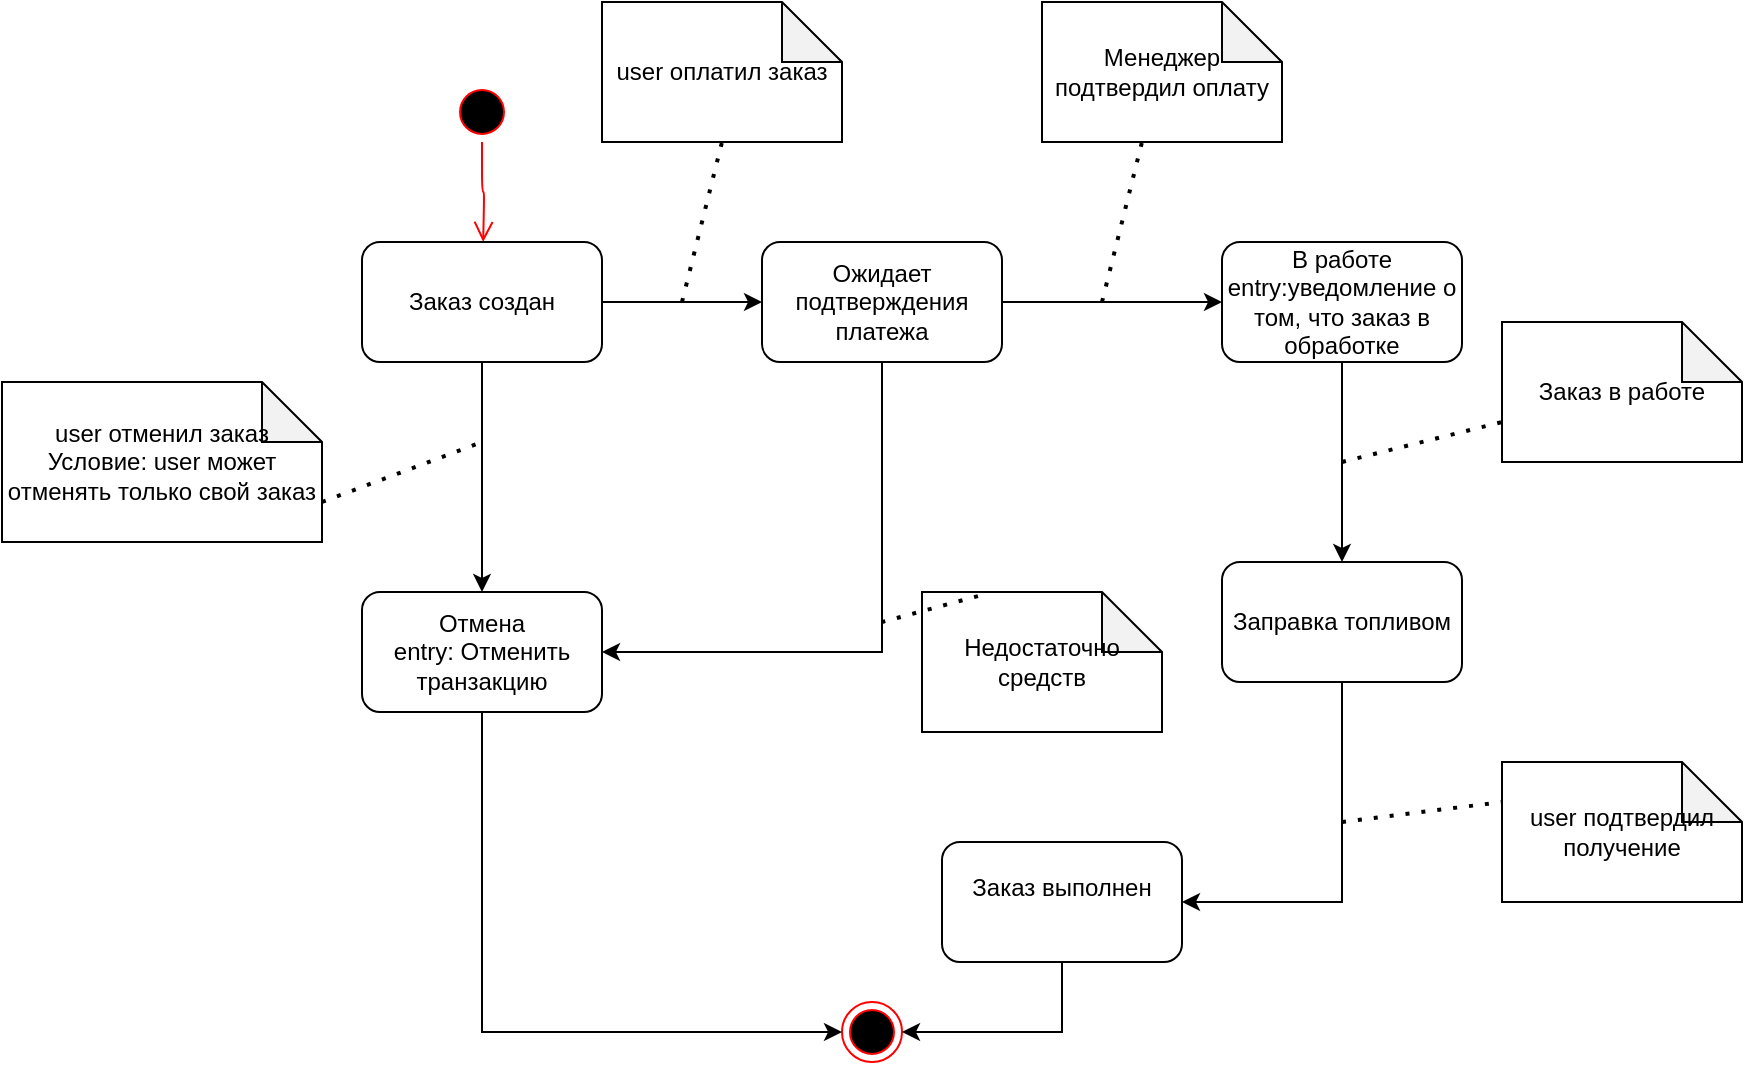 <mxfile version="24.8.6">
  <diagram name="Page-1" id="58cdce13-f638-feb5-8d6f-7d28b1aa9fa0">
    <mxGraphModel dx="1397" dy="788" grid="1" gridSize="10" guides="1" tooltips="1" connect="1" arrows="1" fold="1" page="1" pageScale="1" pageWidth="1100" pageHeight="850" background="none" math="0" shadow="0">
      <root>
        <mxCell id="0" />
        <mxCell id="1" parent="0" />
        <mxCell id="382b91b5511bd0f7-1" value="" style="ellipse;html=1;shape=startState;fillColor=#000000;strokeColor=#ff0000;rounded=1;shadow=0;comic=0;labelBackgroundColor=none;fontFamily=Verdana;fontSize=12;fontColor=#000000;align=center;direction=south;" parent="1" vertex="1">
          <mxGeometry x="315" y="110" width="30" height="30" as="geometry" />
        </mxCell>
        <mxCell id="2a3bc250acf0617d-9" style="edgeStyle=orthogonalEdgeStyle;html=1;labelBackgroundColor=none;endArrow=open;endSize=8;strokeColor=#ff0000;fontFamily=Verdana;fontSize=12;align=left;" parent="1" source="382b91b5511bd0f7-1" edge="1">
          <mxGeometry relative="1" as="geometry">
            <mxPoint x="330.583" y="190" as="targetPoint" />
          </mxGeometry>
        </mxCell>
        <mxCell id="24f968d109e7d6b4-3" value="" style="ellipse;html=1;shape=endState;fillColor=#000000;strokeColor=#ff0000;rounded=1;shadow=0;comic=0;labelBackgroundColor=none;fontFamily=Verdana;fontSize=12;fontColor=#000000;align=center;" parent="1" vertex="1">
          <mxGeometry x="510" y="570" width="30" height="30" as="geometry" />
        </mxCell>
        <mxCell id="o4P8IR0bBONix-57h_rP-2" style="edgeStyle=orthogonalEdgeStyle;rounded=0;orthogonalLoop=1;jettySize=auto;html=1;" edge="1" parent="1" source="o4P8IR0bBONix-57h_rP-1" target="o4P8IR0bBONix-57h_rP-3">
          <mxGeometry relative="1" as="geometry">
            <mxPoint x="530" y="220" as="targetPoint" />
          </mxGeometry>
        </mxCell>
        <mxCell id="o4P8IR0bBONix-57h_rP-6" style="edgeStyle=orthogonalEdgeStyle;rounded=0;orthogonalLoop=1;jettySize=auto;html=1;" edge="1" parent="1" source="o4P8IR0bBONix-57h_rP-1" target="o4P8IR0bBONix-57h_rP-7">
          <mxGeometry relative="1" as="geometry">
            <mxPoint x="330" y="340" as="targetPoint" />
          </mxGeometry>
        </mxCell>
        <mxCell id="o4P8IR0bBONix-57h_rP-1" value="Заказ создан" style="rounded=1;whiteSpace=wrap;html=1;" vertex="1" parent="1">
          <mxGeometry x="270" y="190" width="120" height="60" as="geometry" />
        </mxCell>
        <mxCell id="o4P8IR0bBONix-57h_rP-4" style="edgeStyle=orthogonalEdgeStyle;rounded=0;orthogonalLoop=1;jettySize=auto;html=1;" edge="1" parent="1" source="o4P8IR0bBONix-57h_rP-3" target="o4P8IR0bBONix-57h_rP-5">
          <mxGeometry relative="1" as="geometry">
            <mxPoint x="700" y="220" as="targetPoint" />
          </mxGeometry>
        </mxCell>
        <mxCell id="o4P8IR0bBONix-57h_rP-9" style="edgeStyle=orthogonalEdgeStyle;rounded=0;orthogonalLoop=1;jettySize=auto;html=1;entryX=1;entryY=0.5;entryDx=0;entryDy=0;" edge="1" parent="1" source="o4P8IR0bBONix-57h_rP-3" target="o4P8IR0bBONix-57h_rP-7">
          <mxGeometry relative="1" as="geometry">
            <Array as="points">
              <mxPoint x="530" y="395" />
            </Array>
          </mxGeometry>
        </mxCell>
        <mxCell id="o4P8IR0bBONix-57h_rP-3" value="Ожидает подтверждения платежа" style="rounded=1;whiteSpace=wrap;html=1;" vertex="1" parent="1">
          <mxGeometry x="470" y="190" width="120" height="60" as="geometry" />
        </mxCell>
        <mxCell id="o4P8IR0bBONix-57h_rP-10" style="edgeStyle=orthogonalEdgeStyle;rounded=0;orthogonalLoop=1;jettySize=auto;html=1;" edge="1" parent="1" source="o4P8IR0bBONix-57h_rP-5" target="o4P8IR0bBONix-57h_rP-11">
          <mxGeometry relative="1" as="geometry">
            <mxPoint x="660" y="370" as="targetPoint" />
          </mxGeometry>
        </mxCell>
        <mxCell id="o4P8IR0bBONix-57h_rP-5" value="В работе&lt;div&gt;entry:уведомление о том, что заказ в обработке&lt;/div&gt;" style="rounded=1;whiteSpace=wrap;html=1;" vertex="1" parent="1">
          <mxGeometry x="700" y="190" width="120" height="60" as="geometry" />
        </mxCell>
        <mxCell id="o4P8IR0bBONix-57h_rP-24" style="edgeStyle=orthogonalEdgeStyle;rounded=0;orthogonalLoop=1;jettySize=auto;html=1;entryX=0;entryY=0.5;entryDx=0;entryDy=0;" edge="1" parent="1" source="o4P8IR0bBONix-57h_rP-7" target="24f968d109e7d6b4-3">
          <mxGeometry relative="1" as="geometry">
            <Array as="points">
              <mxPoint x="330" y="585" />
            </Array>
          </mxGeometry>
        </mxCell>
        <mxCell id="o4P8IR0bBONix-57h_rP-7" value="Отмена&lt;br&gt;entry: Отменить транзакцию" style="rounded=1;whiteSpace=wrap;html=1;" vertex="1" parent="1">
          <mxGeometry x="270" y="365" width="120" height="60" as="geometry" />
        </mxCell>
        <mxCell id="o4P8IR0bBONix-57h_rP-21" style="edgeStyle=orthogonalEdgeStyle;rounded=0;orthogonalLoop=1;jettySize=auto;html=1;" edge="1" parent="1" source="o4P8IR0bBONix-57h_rP-11" target="o4P8IR0bBONix-57h_rP-22">
          <mxGeometry relative="1" as="geometry">
            <mxPoint x="800" y="570" as="targetPoint" />
            <Array as="points">
              <mxPoint x="760" y="520" />
            </Array>
          </mxGeometry>
        </mxCell>
        <mxCell id="o4P8IR0bBONix-57h_rP-11" value="Заправка топливом" style="rounded=1;whiteSpace=wrap;html=1;" vertex="1" parent="1">
          <mxGeometry x="700" y="350" width="120" height="60" as="geometry" />
        </mxCell>
        <mxCell id="o4P8IR0bBONix-57h_rP-12" value="user оплатил заказ" style="shape=note;whiteSpace=wrap;html=1;backgroundOutline=1;darkOpacity=0.05;" vertex="1" parent="1">
          <mxGeometry x="390" y="70" width="120" height="70" as="geometry" />
        </mxCell>
        <mxCell id="o4P8IR0bBONix-57h_rP-17" value="" style="endArrow=none;dashed=1;html=1;dashPattern=1 3;strokeWidth=2;rounded=0;entryX=0.5;entryY=1;entryDx=0;entryDy=0;entryPerimeter=0;" edge="1" parent="1" target="o4P8IR0bBONix-57h_rP-12">
          <mxGeometry width="50" height="50" relative="1" as="geometry">
            <mxPoint x="430" y="220" as="sourcePoint" />
            <mxPoint x="540" y="370" as="targetPoint" />
            <Array as="points" />
          </mxGeometry>
        </mxCell>
        <mxCell id="o4P8IR0bBONix-57h_rP-18" value="Менеджер подтвердил оплату" style="shape=note;whiteSpace=wrap;html=1;backgroundOutline=1;darkOpacity=0.05;" vertex="1" parent="1">
          <mxGeometry x="610" y="70" width="120" height="70" as="geometry" />
        </mxCell>
        <mxCell id="o4P8IR0bBONix-57h_rP-19" value="user отменил заказ&lt;div&gt;Условие: user может отменять только свой заказ&lt;/div&gt;" style="shape=note;whiteSpace=wrap;html=1;backgroundOutline=1;darkOpacity=0.05;" vertex="1" parent="1">
          <mxGeometry x="90" y="260" width="160" height="80" as="geometry" />
        </mxCell>
        <mxCell id="o4P8IR0bBONix-57h_rP-20" value="Заказ в работе" style="shape=note;whiteSpace=wrap;html=1;backgroundOutline=1;darkOpacity=0.05;" vertex="1" parent="1">
          <mxGeometry x="840" y="230" width="120" height="70" as="geometry" />
        </mxCell>
        <mxCell id="o4P8IR0bBONix-57h_rP-23" style="edgeStyle=orthogonalEdgeStyle;rounded=0;orthogonalLoop=1;jettySize=auto;html=1;entryX=1;entryY=0.5;entryDx=0;entryDy=0;" edge="1" parent="1" source="o4P8IR0bBONix-57h_rP-22" target="24f968d109e7d6b4-3">
          <mxGeometry relative="1" as="geometry">
            <Array as="points">
              <mxPoint x="620" y="585" />
            </Array>
          </mxGeometry>
        </mxCell>
        <mxCell id="o4P8IR0bBONix-57h_rP-22" value="Заказ выполнен&lt;div&gt;&lt;br&gt;&lt;/div&gt;" style="rounded=1;whiteSpace=wrap;html=1;" vertex="1" parent="1">
          <mxGeometry x="560" y="490" width="120" height="60" as="geometry" />
        </mxCell>
        <mxCell id="o4P8IR0bBONix-57h_rP-25" value="user подтвердил получение" style="shape=note;whiteSpace=wrap;html=1;backgroundOutline=1;darkOpacity=0.05;" vertex="1" parent="1">
          <mxGeometry x="840" y="450" width="120" height="70" as="geometry" />
        </mxCell>
        <mxCell id="o4P8IR0bBONix-57h_rP-26" value="Недостаточно средств" style="shape=note;whiteSpace=wrap;html=1;backgroundOutline=1;darkOpacity=0.05;" vertex="1" parent="1">
          <mxGeometry x="550" y="365" width="120" height="70" as="geometry" />
        </mxCell>
        <mxCell id="o4P8IR0bBONix-57h_rP-27" value="" style="endArrow=none;dashed=1;html=1;dashPattern=1 3;strokeWidth=2;rounded=0;entryX=0.5;entryY=1;entryDx=0;entryDy=0;entryPerimeter=0;" edge="1" parent="1">
          <mxGeometry width="50" height="50" relative="1" as="geometry">
            <mxPoint x="640" y="220" as="sourcePoint" />
            <mxPoint x="660" y="140" as="targetPoint" />
            <Array as="points" />
          </mxGeometry>
        </mxCell>
        <mxCell id="o4P8IR0bBONix-57h_rP-28" value="" style="endArrow=none;dashed=1;html=1;dashPattern=1 3;strokeWidth=2;rounded=0;" edge="1" parent="1" target="o4P8IR0bBONix-57h_rP-20">
          <mxGeometry width="50" height="50" relative="1" as="geometry">
            <mxPoint x="760" y="300" as="sourcePoint" />
            <mxPoint x="920" y="190" as="targetPoint" />
            <Array as="points" />
          </mxGeometry>
        </mxCell>
        <mxCell id="o4P8IR0bBONix-57h_rP-29" value="" style="endArrow=none;dashed=1;html=1;dashPattern=1 3;strokeWidth=2;rounded=0;entryX=0.5;entryY=1;entryDx=0;entryDy=0;entryPerimeter=0;" edge="1" parent="1">
          <mxGeometry width="50" height="50" relative="1" as="geometry">
            <mxPoint x="760" y="480" as="sourcePoint" />
            <mxPoint x="840" y="470" as="targetPoint" />
            <Array as="points" />
          </mxGeometry>
        </mxCell>
        <mxCell id="o4P8IR0bBONix-57h_rP-30" value="" style="endArrow=none;dashed=1;html=1;dashPattern=1 3;strokeWidth=2;rounded=0;" edge="1" parent="1">
          <mxGeometry width="50" height="50" relative="1" as="geometry">
            <mxPoint x="250" y="320" as="sourcePoint" />
            <mxPoint x="330" y="290" as="targetPoint" />
            <Array as="points" />
          </mxGeometry>
        </mxCell>
        <mxCell id="o4P8IR0bBONix-57h_rP-31" value="" style="endArrow=none;dashed=1;html=1;dashPattern=1 3;strokeWidth=2;rounded=0;exitX=0.233;exitY=0.029;exitDx=0;exitDy=0;exitPerimeter=0;" edge="1" parent="1" source="o4P8IR0bBONix-57h_rP-26">
          <mxGeometry width="50" height="50" relative="1" as="geometry">
            <mxPoint x="450" y="450" as="sourcePoint" />
            <mxPoint x="530" y="380" as="targetPoint" />
            <Array as="points" />
          </mxGeometry>
        </mxCell>
      </root>
    </mxGraphModel>
  </diagram>
</mxfile>
